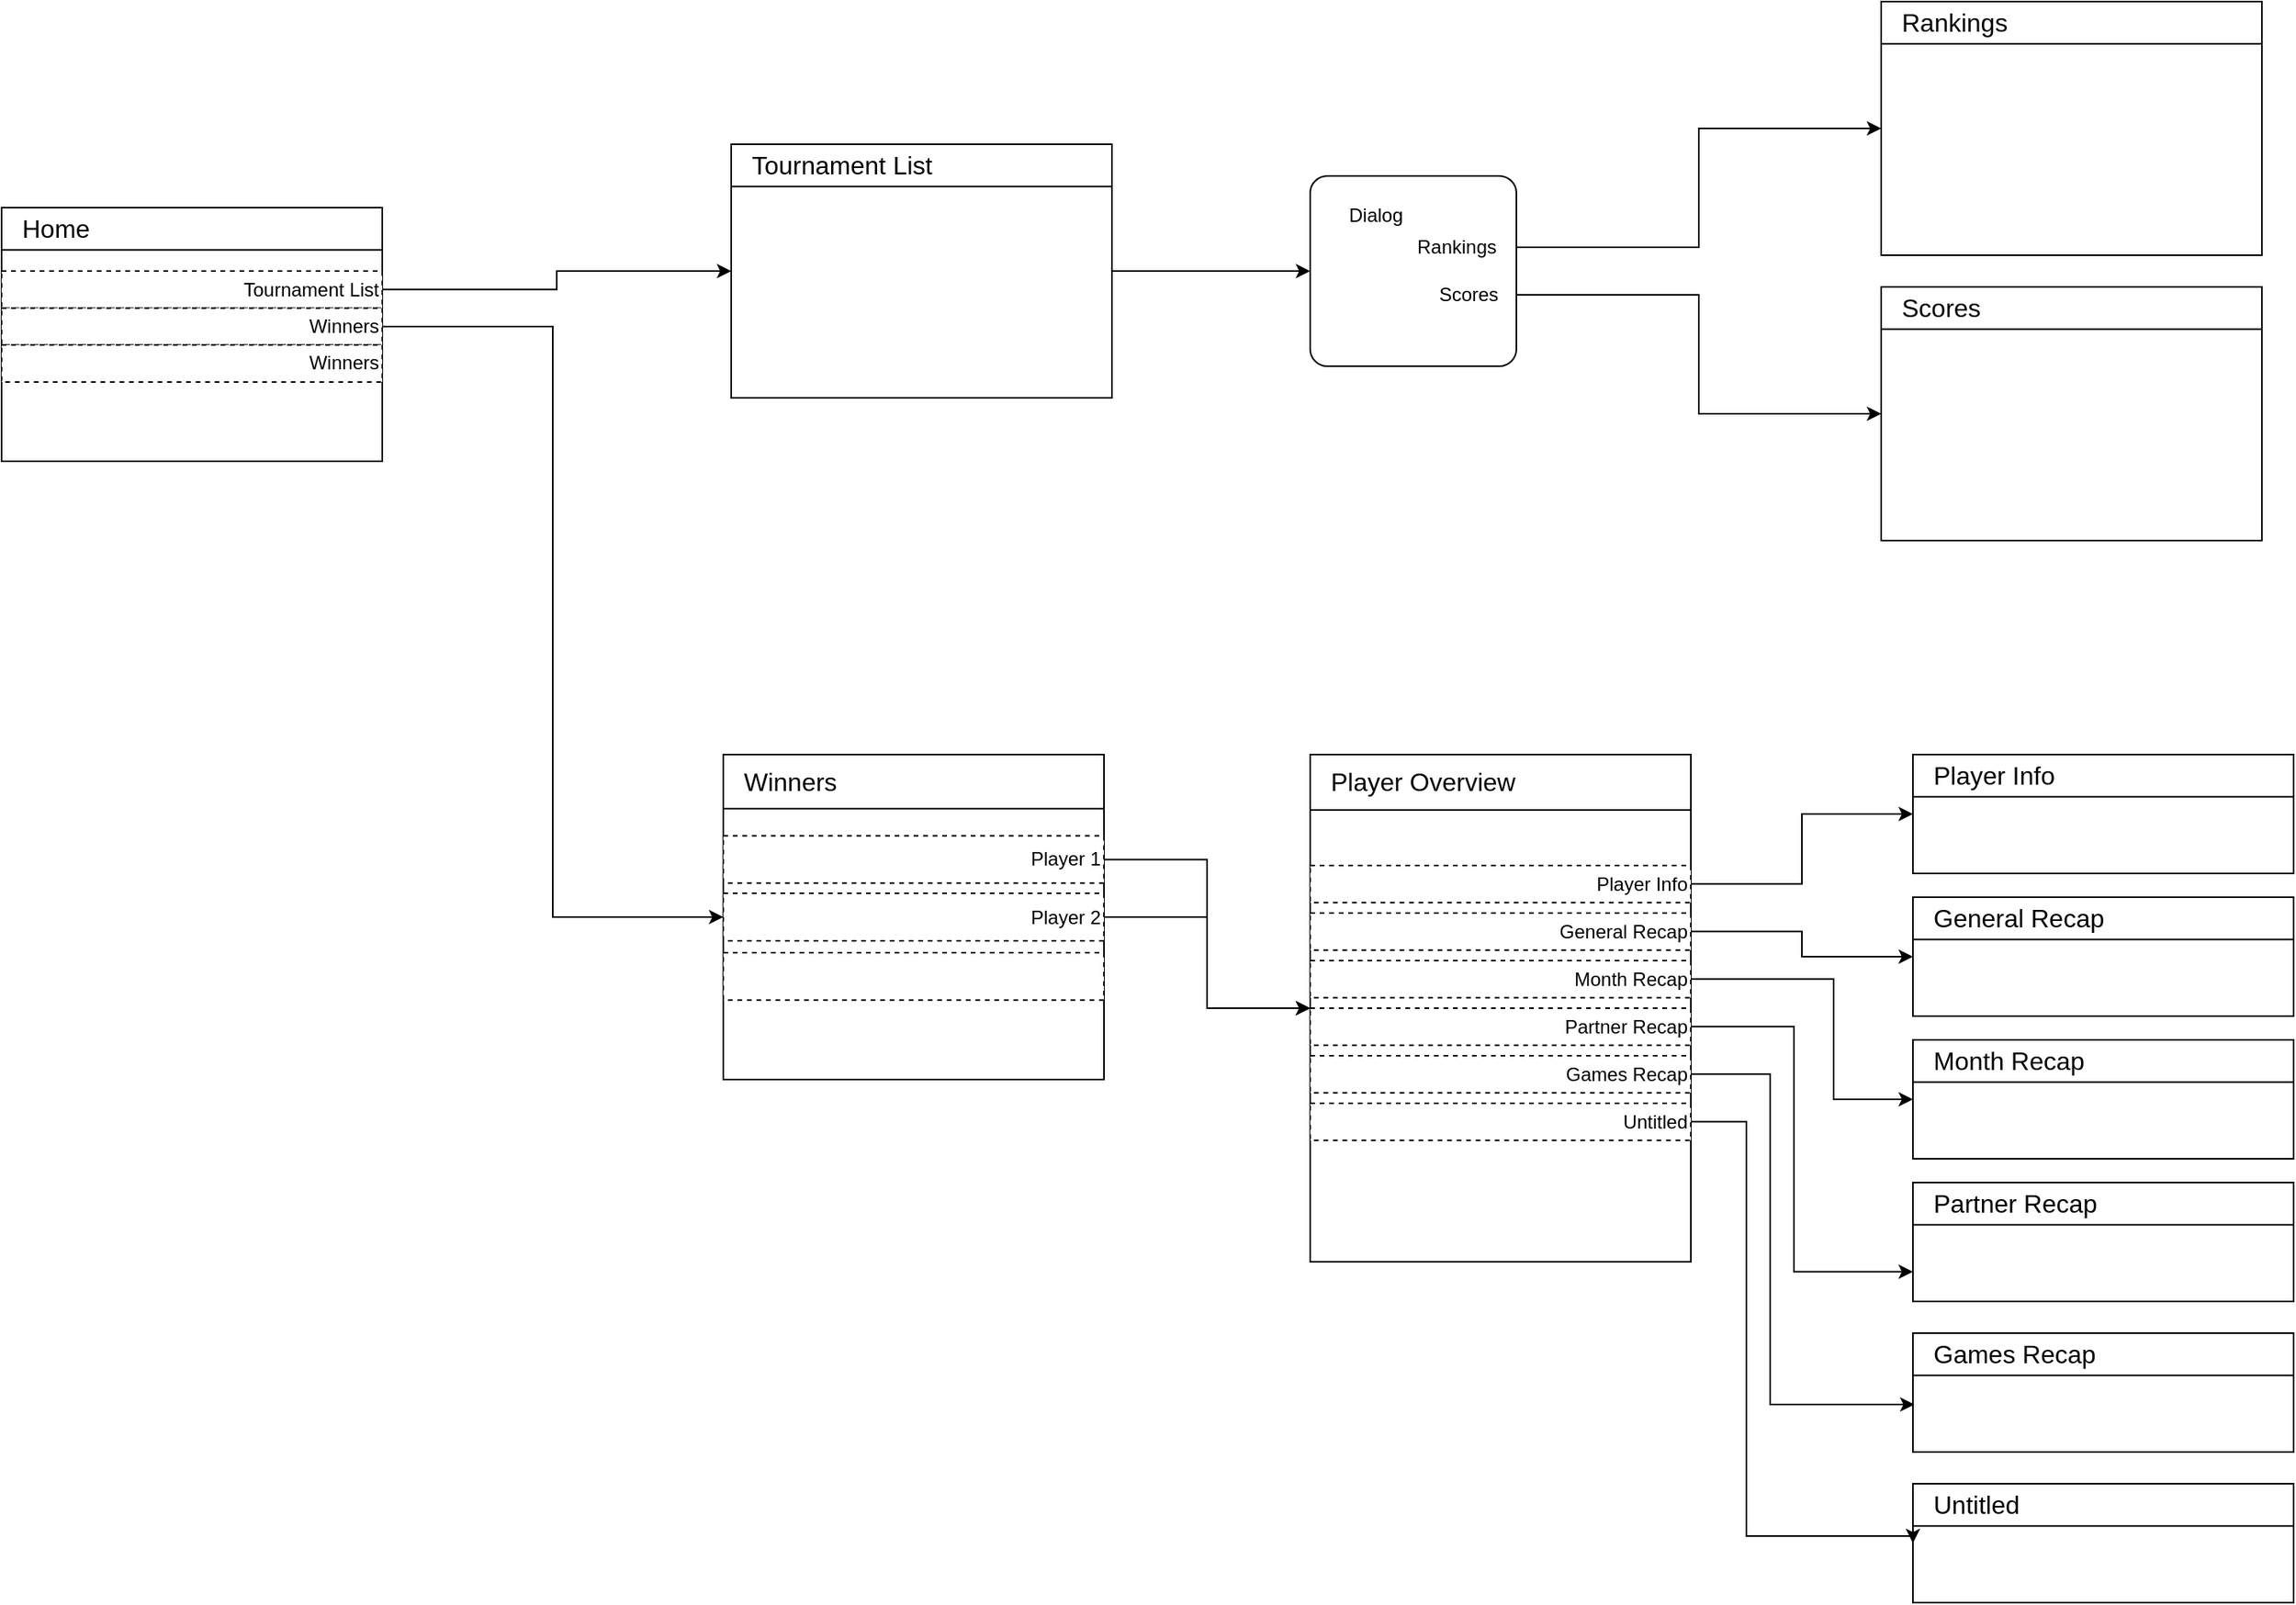 <mxfile version="24.3.1" type="github">
  <diagram name="Page-1" id="3JwMEHapn7vbrvBwqL2O">
    <mxGraphModel dx="1432" dy="808" grid="1" gridSize="5" guides="1" tooltips="1" connect="1" arrows="1" fold="1" page="1" pageScale="1" pageWidth="4681" pageHeight="3300" math="0" shadow="0">
      <root>
        <mxCell id="0" />
        <mxCell id="1" parent="0" />
        <mxCell id="xXDZkgwfP2S-ImWHu5jK-1" value="" style="group;fontSize=16;" vertex="1" connectable="0" parent="1">
          <mxGeometry x="520" y="160" width="240" height="160" as="geometry" />
        </mxCell>
        <mxCell id="xXDZkgwfP2S-ImWHu5jK-2" value="" style="rounded=0;whiteSpace=wrap;html=1;" vertex="1" parent="xXDZkgwfP2S-ImWHu5jK-1">
          <mxGeometry width="240" height="160" as="geometry" />
        </mxCell>
        <mxCell id="xXDZkgwfP2S-ImWHu5jK-3" value="" style="rounded=0;whiteSpace=wrap;html=1;" vertex="1" parent="xXDZkgwfP2S-ImWHu5jK-1">
          <mxGeometry width="240" height="26.667" as="geometry" />
        </mxCell>
        <mxCell id="xXDZkgwfP2S-ImWHu5jK-4" value="&lt;font style=&quot;font-size: 16px;&quot;&gt;Tournament List&lt;/font&gt;" style="text;html=1;align=left;verticalAlign=middle;whiteSpace=wrap;rounded=0;" vertex="1" parent="xXDZkgwfP2S-ImWHu5jK-1">
          <mxGeometry x="10.667" y="6.667" width="218.667" height="13.333" as="geometry" />
        </mxCell>
        <mxCell id="xXDZkgwfP2S-ImWHu5jK-9" value="" style="group" vertex="1" connectable="0" parent="1">
          <mxGeometry x="1245" y="250" width="240" height="160" as="geometry" />
        </mxCell>
        <mxCell id="xXDZkgwfP2S-ImWHu5jK-10" value="" style="rounded=0;whiteSpace=wrap;html=1;" vertex="1" parent="xXDZkgwfP2S-ImWHu5jK-9">
          <mxGeometry width="240" height="160" as="geometry" />
        </mxCell>
        <mxCell id="xXDZkgwfP2S-ImWHu5jK-11" value="" style="rounded=0;whiteSpace=wrap;html=1;" vertex="1" parent="xXDZkgwfP2S-ImWHu5jK-9">
          <mxGeometry width="240" height="26.667" as="geometry" />
        </mxCell>
        <mxCell id="xXDZkgwfP2S-ImWHu5jK-12" value="&lt;font style=&quot;font-size: 16px;&quot;&gt;Scores&lt;/font&gt;" style="text;html=1;align=left;verticalAlign=middle;whiteSpace=wrap;rounded=0;" vertex="1" parent="xXDZkgwfP2S-ImWHu5jK-9">
          <mxGeometry x="10.667" y="6.667" width="218.667" height="13.333" as="geometry" />
        </mxCell>
        <mxCell id="xXDZkgwfP2S-ImWHu5jK-13" value="" style="group" vertex="1" connectable="0" parent="1">
          <mxGeometry x="1245" y="70" width="240" height="160" as="geometry" />
        </mxCell>
        <mxCell id="xXDZkgwfP2S-ImWHu5jK-14" value="" style="rounded=0;whiteSpace=wrap;html=1;" vertex="1" parent="xXDZkgwfP2S-ImWHu5jK-13">
          <mxGeometry width="240" height="160" as="geometry" />
        </mxCell>
        <mxCell id="xXDZkgwfP2S-ImWHu5jK-15" value="" style="rounded=0;whiteSpace=wrap;html=1;" vertex="1" parent="xXDZkgwfP2S-ImWHu5jK-13">
          <mxGeometry width="240" height="26.667" as="geometry" />
        </mxCell>
        <mxCell id="xXDZkgwfP2S-ImWHu5jK-16" value="&lt;font style=&quot;font-size: 16px;&quot;&gt;Rankings&lt;/font&gt;" style="text;html=1;align=left;verticalAlign=middle;whiteSpace=wrap;rounded=0;" vertex="1" parent="xXDZkgwfP2S-ImWHu5jK-13">
          <mxGeometry x="10.667" y="6.667" width="218.667" height="13.333" as="geometry" />
        </mxCell>
        <mxCell id="xXDZkgwfP2S-ImWHu5jK-21" value="" style="group" vertex="1" connectable="0" parent="1">
          <mxGeometry x="60" y="200" width="240" height="160" as="geometry" />
        </mxCell>
        <mxCell id="xXDZkgwfP2S-ImWHu5jK-22" value="" style="rounded=0;whiteSpace=wrap;html=1;" vertex="1" parent="xXDZkgwfP2S-ImWHu5jK-21">
          <mxGeometry width="240" height="160" as="geometry" />
        </mxCell>
        <mxCell id="xXDZkgwfP2S-ImWHu5jK-23" value="" style="rounded=0;whiteSpace=wrap;html=1;" vertex="1" parent="xXDZkgwfP2S-ImWHu5jK-21">
          <mxGeometry width="240" height="26.667" as="geometry" />
        </mxCell>
        <mxCell id="xXDZkgwfP2S-ImWHu5jK-24" value="Home" style="text;html=1;align=left;verticalAlign=middle;whiteSpace=wrap;rounded=0;fontSize=16;" vertex="1" parent="xXDZkgwfP2S-ImWHu5jK-21">
          <mxGeometry x="10.667" y="6.667" width="218.667" height="13.333" as="geometry" />
        </mxCell>
        <mxCell id="xXDZkgwfP2S-ImWHu5jK-34" value="Tournament List" style="rounded=0;whiteSpace=wrap;html=1;dashed=1;align=right;" vertex="1" parent="xXDZkgwfP2S-ImWHu5jK-21">
          <mxGeometry y="40" width="240" height="23.33" as="geometry" />
        </mxCell>
        <mxCell id="xXDZkgwfP2S-ImWHu5jK-40" value="Winners" style="rounded=0;whiteSpace=wrap;html=1;dashed=1;align=right;" vertex="1" parent="xXDZkgwfP2S-ImWHu5jK-21">
          <mxGeometry y="63.33" width="240" height="23.33" as="geometry" />
        </mxCell>
        <mxCell id="xXDZkgwfP2S-ImWHu5jK-41" value="Winners" style="rounded=0;whiteSpace=wrap;html=1;dashed=1;align=right;" vertex="1" parent="xXDZkgwfP2S-ImWHu5jK-21">
          <mxGeometry y="86.66" width="240" height="23.33" as="geometry" />
        </mxCell>
        <mxCell id="xXDZkgwfP2S-ImWHu5jK-43" value="" style="group;fontSize=16;" vertex="1" connectable="0" parent="1">
          <mxGeometry x="515" y="545" width="240" height="205" as="geometry" />
        </mxCell>
        <mxCell id="xXDZkgwfP2S-ImWHu5jK-44" value="" style="rounded=0;whiteSpace=wrap;html=1;" vertex="1" parent="xXDZkgwfP2S-ImWHu5jK-43">
          <mxGeometry width="240" height="205" as="geometry" />
        </mxCell>
        <mxCell id="xXDZkgwfP2S-ImWHu5jK-45" value="" style="rounded=0;whiteSpace=wrap;html=1;" vertex="1" parent="xXDZkgwfP2S-ImWHu5jK-43">
          <mxGeometry width="240" height="34.167" as="geometry" />
        </mxCell>
        <mxCell id="xXDZkgwfP2S-ImWHu5jK-46" value="&lt;font style=&quot;font-size: 16px;&quot;&gt;Winners&lt;/font&gt;" style="text;html=1;align=left;verticalAlign=middle;whiteSpace=wrap;rounded=0;" vertex="1" parent="xXDZkgwfP2S-ImWHu5jK-43">
          <mxGeometry x="10.667" y="8.542" width="218.667" height="17.083" as="geometry" />
        </mxCell>
        <mxCell id="xXDZkgwfP2S-ImWHu5jK-86" value="Player 1" style="rounded=0;whiteSpace=wrap;html=1;dashed=1;align=right;" vertex="1" parent="xXDZkgwfP2S-ImWHu5jK-43">
          <mxGeometry y="51.25" width="240" height="29.892" as="geometry" />
        </mxCell>
        <mxCell id="xXDZkgwfP2S-ImWHu5jK-87" value="Player 2" style="rounded=0;whiteSpace=wrap;html=1;dashed=1;align=right;" vertex="1" parent="xXDZkgwfP2S-ImWHu5jK-43">
          <mxGeometry y="87.554" width="240" height="29.892" as="geometry" />
        </mxCell>
        <mxCell id="xXDZkgwfP2S-ImWHu5jK-89" value="" style="rounded=0;whiteSpace=wrap;html=1;dashed=1;align=right;" vertex="1" parent="xXDZkgwfP2S-ImWHu5jK-43">
          <mxGeometry y="124.997" width="240" height="29.892" as="geometry" />
        </mxCell>
        <mxCell id="xXDZkgwfP2S-ImWHu5jK-47" style="edgeStyle=orthogonalEdgeStyle;rounded=0;orthogonalLoop=1;jettySize=auto;html=1;entryX=0;entryY=0.5;entryDx=0;entryDy=0;" edge="1" parent="1" source="xXDZkgwfP2S-ImWHu5jK-40" target="xXDZkgwfP2S-ImWHu5jK-44">
          <mxGeometry relative="1" as="geometry" />
        </mxCell>
        <mxCell id="xXDZkgwfP2S-ImWHu5jK-60" style="edgeStyle=orthogonalEdgeStyle;rounded=0;orthogonalLoop=1;jettySize=auto;html=1;entryX=0;entryY=0.5;entryDx=0;entryDy=0;" edge="1" parent="1" source="xXDZkgwfP2S-ImWHu5jK-57" target="xXDZkgwfP2S-ImWHu5jK-10">
          <mxGeometry relative="1" as="geometry" />
        </mxCell>
        <mxCell id="xXDZkgwfP2S-ImWHu5jK-59" style="edgeStyle=orthogonalEdgeStyle;rounded=0;orthogonalLoop=1;jettySize=auto;html=1;entryX=0;entryY=0.5;entryDx=0;entryDy=0;" edge="1" parent="1" source="xXDZkgwfP2S-ImWHu5jK-58" target="xXDZkgwfP2S-ImWHu5jK-14">
          <mxGeometry relative="1" as="geometry" />
        </mxCell>
        <mxCell id="xXDZkgwfP2S-ImWHu5jK-61" style="edgeStyle=orthogonalEdgeStyle;rounded=0;orthogonalLoop=1;jettySize=auto;html=1;entryX=0;entryY=0.5;entryDx=0;entryDy=0;" edge="1" parent="1" source="xXDZkgwfP2S-ImWHu5jK-2" target="xXDZkgwfP2S-ImWHu5jK-55">
          <mxGeometry relative="1" as="geometry" />
        </mxCell>
        <mxCell id="xXDZkgwfP2S-ImWHu5jK-62" value="" style="group" vertex="1" connectable="0" parent="1">
          <mxGeometry x="885" y="180" width="130" height="120" as="geometry" />
        </mxCell>
        <mxCell id="xXDZkgwfP2S-ImWHu5jK-55" value="" style="rounded=1;whiteSpace=wrap;html=1;arcSize=9;" vertex="1" parent="xXDZkgwfP2S-ImWHu5jK-62">
          <mxGeometry width="130" height="120" as="geometry" />
        </mxCell>
        <mxCell id="xXDZkgwfP2S-ImWHu5jK-56" value="Dialog" style="text;html=1;align=center;verticalAlign=middle;whiteSpace=wrap;rounded=0;" vertex="1" parent="xXDZkgwfP2S-ImWHu5jK-62">
          <mxGeometry x="23.636" y="10" width="35.455" height="30" as="geometry" />
        </mxCell>
        <mxCell id="xXDZkgwfP2S-ImWHu5jK-57" value="Scores" style="text;html=1;align=center;verticalAlign=middle;whiteSpace=wrap;rounded=0;" vertex="1" parent="xXDZkgwfP2S-ImWHu5jK-62">
          <mxGeometry x="70" y="60" width="60" height="30" as="geometry" />
        </mxCell>
        <mxCell id="xXDZkgwfP2S-ImWHu5jK-58" value="Rankings" style="text;html=1;align=center;verticalAlign=middle;whiteSpace=wrap;rounded=0;" vertex="1" parent="xXDZkgwfP2S-ImWHu5jK-62">
          <mxGeometry x="55" y="30" width="75" height="30" as="geometry" />
        </mxCell>
        <mxCell id="xXDZkgwfP2S-ImWHu5jK-90" style="edgeStyle=orthogonalEdgeStyle;rounded=0;orthogonalLoop=1;jettySize=auto;html=1;entryX=0;entryY=0.5;entryDx=0;entryDy=0;" edge="1" parent="1" source="xXDZkgwfP2S-ImWHu5jK-34" target="xXDZkgwfP2S-ImWHu5jK-2">
          <mxGeometry relative="1" as="geometry" />
        </mxCell>
        <mxCell id="xXDZkgwfP2S-ImWHu5jK-99" value="" style="group;fontSize=16;" vertex="1" connectable="0" parent="1">
          <mxGeometry x="885" y="545" width="240" height="320" as="geometry" />
        </mxCell>
        <mxCell id="xXDZkgwfP2S-ImWHu5jK-100" value="" style="rounded=0;whiteSpace=wrap;html=1;" vertex="1" parent="xXDZkgwfP2S-ImWHu5jK-99">
          <mxGeometry width="240" height="320" as="geometry" />
        </mxCell>
        <mxCell id="xXDZkgwfP2S-ImWHu5jK-101" value="" style="rounded=0;whiteSpace=wrap;html=1;" vertex="1" parent="xXDZkgwfP2S-ImWHu5jK-99">
          <mxGeometry width="240" height="35" as="geometry" />
        </mxCell>
        <mxCell id="xXDZkgwfP2S-ImWHu5jK-102" value="&lt;span style=&quot;font-size: 16px;&quot;&gt;Player Overview&lt;/span&gt;" style="text;html=1;align=left;verticalAlign=middle;whiteSpace=wrap;rounded=0;" vertex="1" parent="xXDZkgwfP2S-ImWHu5jK-99">
          <mxGeometry x="10.667" y="4.163" width="218.667" height="26.667" as="geometry" />
        </mxCell>
        <mxCell id="xXDZkgwfP2S-ImWHu5jK-106" value="Player Info" style="rounded=0;whiteSpace=wrap;html=1;dashed=1;align=right;" vertex="1" parent="xXDZkgwfP2S-ImWHu5jK-99">
          <mxGeometry y="70.0" width="240" height="23.33" as="geometry" />
        </mxCell>
        <mxCell id="xXDZkgwfP2S-ImWHu5jK-112" value="General Recap" style="rounded=0;whiteSpace=wrap;html=1;dashed=1;align=right;" vertex="1" parent="xXDZkgwfP2S-ImWHu5jK-99">
          <mxGeometry y="100.0" width="240" height="23.33" as="geometry" />
        </mxCell>
        <mxCell id="xXDZkgwfP2S-ImWHu5jK-113" value="Month Recap" style="rounded=0;whiteSpace=wrap;html=1;dashed=1;align=right;" vertex="1" parent="xXDZkgwfP2S-ImWHu5jK-99">
          <mxGeometry y="130.0" width="240" height="23.33" as="geometry" />
        </mxCell>
        <mxCell id="xXDZkgwfP2S-ImWHu5jK-114" value="Partner Recap" style="rounded=0;whiteSpace=wrap;html=1;dashed=1;align=right;" vertex="1" parent="xXDZkgwfP2S-ImWHu5jK-99">
          <mxGeometry y="160.0" width="240" height="23.33" as="geometry" />
        </mxCell>
        <mxCell id="xXDZkgwfP2S-ImWHu5jK-115" value="Games Recap" style="rounded=0;whiteSpace=wrap;html=1;dashed=1;align=right;" vertex="1" parent="xXDZkgwfP2S-ImWHu5jK-99">
          <mxGeometry y="190.0" width="240" height="23.33" as="geometry" />
        </mxCell>
        <mxCell id="xXDZkgwfP2S-ImWHu5jK-116" value="Untitled" style="rounded=0;whiteSpace=wrap;html=1;dashed=1;align=right;" vertex="1" parent="xXDZkgwfP2S-ImWHu5jK-99">
          <mxGeometry y="220.0" width="240" height="23.33" as="geometry" />
        </mxCell>
        <mxCell id="xXDZkgwfP2S-ImWHu5jK-123" value="" style="group" vertex="1" connectable="0" parent="1">
          <mxGeometry x="1265" y="545" width="240" height="75" as="geometry" />
        </mxCell>
        <mxCell id="xXDZkgwfP2S-ImWHu5jK-120" value="" style="rounded=0;whiteSpace=wrap;html=1;container=0;" vertex="1" parent="xXDZkgwfP2S-ImWHu5jK-123">
          <mxGeometry width="240" height="75" as="geometry" />
        </mxCell>
        <mxCell id="xXDZkgwfP2S-ImWHu5jK-121" value="" style="rounded=0;whiteSpace=wrap;html=1;container=0;" vertex="1" parent="xXDZkgwfP2S-ImWHu5jK-123">
          <mxGeometry width="240" height="26.667" as="geometry" />
        </mxCell>
        <mxCell id="xXDZkgwfP2S-ImWHu5jK-122" value="&lt;font style=&quot;font-size: 16px;&quot;&gt;Player Info&lt;/font&gt;" style="text;html=1;align=left;verticalAlign=middle;whiteSpace=wrap;rounded=0;container=0;" vertex="1" parent="xXDZkgwfP2S-ImWHu5jK-123">
          <mxGeometry x="10.667" y="6.667" width="218.667" height="13.333" as="geometry" />
        </mxCell>
        <mxCell id="xXDZkgwfP2S-ImWHu5jK-124" value="" style="group" vertex="1" connectable="0" parent="1">
          <mxGeometry x="1265" y="635" width="240" height="75" as="geometry" />
        </mxCell>
        <mxCell id="xXDZkgwfP2S-ImWHu5jK-125" value="" style="rounded=0;whiteSpace=wrap;html=1;container=0;" vertex="1" parent="xXDZkgwfP2S-ImWHu5jK-124">
          <mxGeometry width="240" height="75" as="geometry" />
        </mxCell>
        <mxCell id="xXDZkgwfP2S-ImWHu5jK-126" value="" style="rounded=0;whiteSpace=wrap;html=1;container=0;" vertex="1" parent="xXDZkgwfP2S-ImWHu5jK-124">
          <mxGeometry width="240" height="26.667" as="geometry" />
        </mxCell>
        <mxCell id="xXDZkgwfP2S-ImWHu5jK-127" value="&lt;font style=&quot;font-size: 16px;&quot;&gt;General Recap&lt;/font&gt;" style="text;html=1;align=left;verticalAlign=middle;whiteSpace=wrap;rounded=0;container=0;" vertex="1" parent="xXDZkgwfP2S-ImWHu5jK-124">
          <mxGeometry x="10.667" y="6.667" width="218.667" height="13.333" as="geometry" />
        </mxCell>
        <mxCell id="xXDZkgwfP2S-ImWHu5jK-128" value="" style="group" vertex="1" connectable="0" parent="1">
          <mxGeometry x="1265" y="725" width="240" height="75" as="geometry" />
        </mxCell>
        <mxCell id="xXDZkgwfP2S-ImWHu5jK-129" value="" style="rounded=0;whiteSpace=wrap;html=1;container=0;" vertex="1" parent="xXDZkgwfP2S-ImWHu5jK-128">
          <mxGeometry width="240" height="75" as="geometry" />
        </mxCell>
        <mxCell id="xXDZkgwfP2S-ImWHu5jK-130" value="" style="rounded=0;whiteSpace=wrap;html=1;container=0;" vertex="1" parent="xXDZkgwfP2S-ImWHu5jK-128">
          <mxGeometry width="240" height="26.667" as="geometry" />
        </mxCell>
        <mxCell id="xXDZkgwfP2S-ImWHu5jK-131" value="&lt;span style=&quot;font-size: 16px;&quot;&gt;Month Recap&lt;/span&gt;" style="text;html=1;align=left;verticalAlign=middle;whiteSpace=wrap;rounded=0;container=0;" vertex="1" parent="xXDZkgwfP2S-ImWHu5jK-128">
          <mxGeometry x="10.667" y="6.667" width="218.667" height="13.333" as="geometry" />
        </mxCell>
        <mxCell id="xXDZkgwfP2S-ImWHu5jK-132" value="" style="group" vertex="1" connectable="0" parent="1">
          <mxGeometry x="1265" y="815" width="240" height="75" as="geometry" />
        </mxCell>
        <mxCell id="xXDZkgwfP2S-ImWHu5jK-133" value="" style="rounded=0;whiteSpace=wrap;html=1;container=0;" vertex="1" parent="xXDZkgwfP2S-ImWHu5jK-132">
          <mxGeometry width="240" height="75" as="geometry" />
        </mxCell>
        <mxCell id="xXDZkgwfP2S-ImWHu5jK-134" value="" style="rounded=0;whiteSpace=wrap;html=1;container=0;" vertex="1" parent="xXDZkgwfP2S-ImWHu5jK-132">
          <mxGeometry width="240" height="26.667" as="geometry" />
        </mxCell>
        <mxCell id="xXDZkgwfP2S-ImWHu5jK-135" value="&lt;font style=&quot;font-size: 16px;&quot;&gt;Partner Recap&lt;/font&gt;" style="text;html=1;align=left;verticalAlign=middle;whiteSpace=wrap;rounded=0;container=0;" vertex="1" parent="xXDZkgwfP2S-ImWHu5jK-132">
          <mxGeometry x="10.667" y="6.667" width="218.667" height="13.333" as="geometry" />
        </mxCell>
        <mxCell id="xXDZkgwfP2S-ImWHu5jK-136" value="" style="group" vertex="1" connectable="0" parent="1">
          <mxGeometry x="1265" y="1005" width="240" height="75" as="geometry" />
        </mxCell>
        <mxCell id="xXDZkgwfP2S-ImWHu5jK-137" value="" style="rounded=0;whiteSpace=wrap;html=1;container=0;" vertex="1" parent="xXDZkgwfP2S-ImWHu5jK-136">
          <mxGeometry width="240" height="75" as="geometry" />
        </mxCell>
        <mxCell id="xXDZkgwfP2S-ImWHu5jK-138" value="" style="rounded=0;whiteSpace=wrap;html=1;container=0;" vertex="1" parent="xXDZkgwfP2S-ImWHu5jK-136">
          <mxGeometry width="240" height="26.667" as="geometry" />
        </mxCell>
        <mxCell id="xXDZkgwfP2S-ImWHu5jK-139" value="&lt;font style=&quot;font-size: 16px;&quot;&gt;Untitled&lt;/font&gt;" style="text;html=1;align=left;verticalAlign=middle;whiteSpace=wrap;rounded=0;container=0;" vertex="1" parent="xXDZkgwfP2S-ImWHu5jK-136">
          <mxGeometry x="10.667" y="6.667" width="218.667" height="13.333" as="geometry" />
        </mxCell>
        <mxCell id="xXDZkgwfP2S-ImWHu5jK-140" value="" style="group" vertex="1" connectable="0" parent="1">
          <mxGeometry x="1265" y="910" width="240" height="75" as="geometry" />
        </mxCell>
        <mxCell id="xXDZkgwfP2S-ImWHu5jK-141" value="" style="rounded=0;whiteSpace=wrap;html=1;container=0;" vertex="1" parent="xXDZkgwfP2S-ImWHu5jK-140">
          <mxGeometry width="240" height="75" as="geometry" />
        </mxCell>
        <mxCell id="xXDZkgwfP2S-ImWHu5jK-142" value="" style="rounded=0;whiteSpace=wrap;html=1;container=0;" vertex="1" parent="xXDZkgwfP2S-ImWHu5jK-140">
          <mxGeometry width="240" height="26.667" as="geometry" />
        </mxCell>
        <mxCell id="xXDZkgwfP2S-ImWHu5jK-143" value="&lt;font style=&quot;font-size: 16px;&quot;&gt;Games Recap&lt;/font&gt;" style="text;html=1;align=left;verticalAlign=middle;whiteSpace=wrap;rounded=0;container=0;" vertex="1" parent="xXDZkgwfP2S-ImWHu5jK-140">
          <mxGeometry x="10.667" y="6.667" width="218.667" height="13.333" as="geometry" />
        </mxCell>
        <mxCell id="xXDZkgwfP2S-ImWHu5jK-144" style="edgeStyle=orthogonalEdgeStyle;rounded=0;orthogonalLoop=1;jettySize=auto;html=1;entryX=0;entryY=0.5;entryDx=0;entryDy=0;" edge="1" parent="1" source="xXDZkgwfP2S-ImWHu5jK-106" target="xXDZkgwfP2S-ImWHu5jK-120">
          <mxGeometry relative="1" as="geometry" />
        </mxCell>
        <mxCell id="xXDZkgwfP2S-ImWHu5jK-145" style="edgeStyle=orthogonalEdgeStyle;rounded=0;orthogonalLoop=1;jettySize=auto;html=1;entryX=0;entryY=0.5;entryDx=0;entryDy=0;" edge="1" parent="1" source="xXDZkgwfP2S-ImWHu5jK-112" target="xXDZkgwfP2S-ImWHu5jK-125">
          <mxGeometry relative="1" as="geometry" />
        </mxCell>
        <mxCell id="xXDZkgwfP2S-ImWHu5jK-146" style="edgeStyle=orthogonalEdgeStyle;rounded=0;orthogonalLoop=1;jettySize=auto;html=1;entryX=0;entryY=0.5;entryDx=0;entryDy=0;" edge="1" parent="1" source="xXDZkgwfP2S-ImWHu5jK-113" target="xXDZkgwfP2S-ImWHu5jK-129">
          <mxGeometry relative="1" as="geometry">
            <Array as="points">
              <mxPoint x="1215" y="687" />
              <mxPoint x="1215" y="763" />
            </Array>
          </mxGeometry>
        </mxCell>
        <mxCell id="xXDZkgwfP2S-ImWHu5jK-149" style="edgeStyle=orthogonalEdgeStyle;rounded=0;orthogonalLoop=1;jettySize=auto;html=1;entryX=0;entryY=0.75;entryDx=0;entryDy=0;" edge="1" parent="1" source="xXDZkgwfP2S-ImWHu5jK-114" target="xXDZkgwfP2S-ImWHu5jK-133">
          <mxGeometry relative="1" as="geometry">
            <Array as="points">
              <mxPoint x="1190" y="717" />
              <mxPoint x="1190" y="871" />
            </Array>
          </mxGeometry>
        </mxCell>
        <mxCell id="xXDZkgwfP2S-ImWHu5jK-152" style="edgeStyle=orthogonalEdgeStyle;rounded=0;orthogonalLoop=1;jettySize=auto;html=1;entryX=0.004;entryY=0.6;entryDx=0;entryDy=0;entryPerimeter=0;" edge="1" parent="1" source="xXDZkgwfP2S-ImWHu5jK-115" target="xXDZkgwfP2S-ImWHu5jK-141">
          <mxGeometry relative="1" as="geometry">
            <Array as="points">
              <mxPoint x="1175" y="747" />
              <mxPoint x="1175" y="955" />
            </Array>
          </mxGeometry>
        </mxCell>
        <mxCell id="xXDZkgwfP2S-ImWHu5jK-154" style="edgeStyle=orthogonalEdgeStyle;rounded=0;orthogonalLoop=1;jettySize=auto;html=1;entryX=0;entryY=0.5;entryDx=0;entryDy=0;" edge="1" parent="1" source="xXDZkgwfP2S-ImWHu5jK-116" target="xXDZkgwfP2S-ImWHu5jK-137">
          <mxGeometry relative="1" as="geometry">
            <Array as="points">
              <mxPoint x="1160" y="777" />
              <mxPoint x="1160" y="1038" />
            </Array>
          </mxGeometry>
        </mxCell>
        <mxCell id="xXDZkgwfP2S-ImWHu5jK-155" style="edgeStyle=orthogonalEdgeStyle;rounded=0;orthogonalLoop=1;jettySize=auto;html=1;" edge="1" parent="1" source="xXDZkgwfP2S-ImWHu5jK-86" target="xXDZkgwfP2S-ImWHu5jK-100">
          <mxGeometry relative="1" as="geometry" />
        </mxCell>
        <mxCell id="xXDZkgwfP2S-ImWHu5jK-157" style="edgeStyle=orthogonalEdgeStyle;rounded=0;orthogonalLoop=1;jettySize=auto;html=1;" edge="1" parent="1" source="xXDZkgwfP2S-ImWHu5jK-87" target="xXDZkgwfP2S-ImWHu5jK-100">
          <mxGeometry relative="1" as="geometry" />
        </mxCell>
      </root>
    </mxGraphModel>
  </diagram>
</mxfile>
